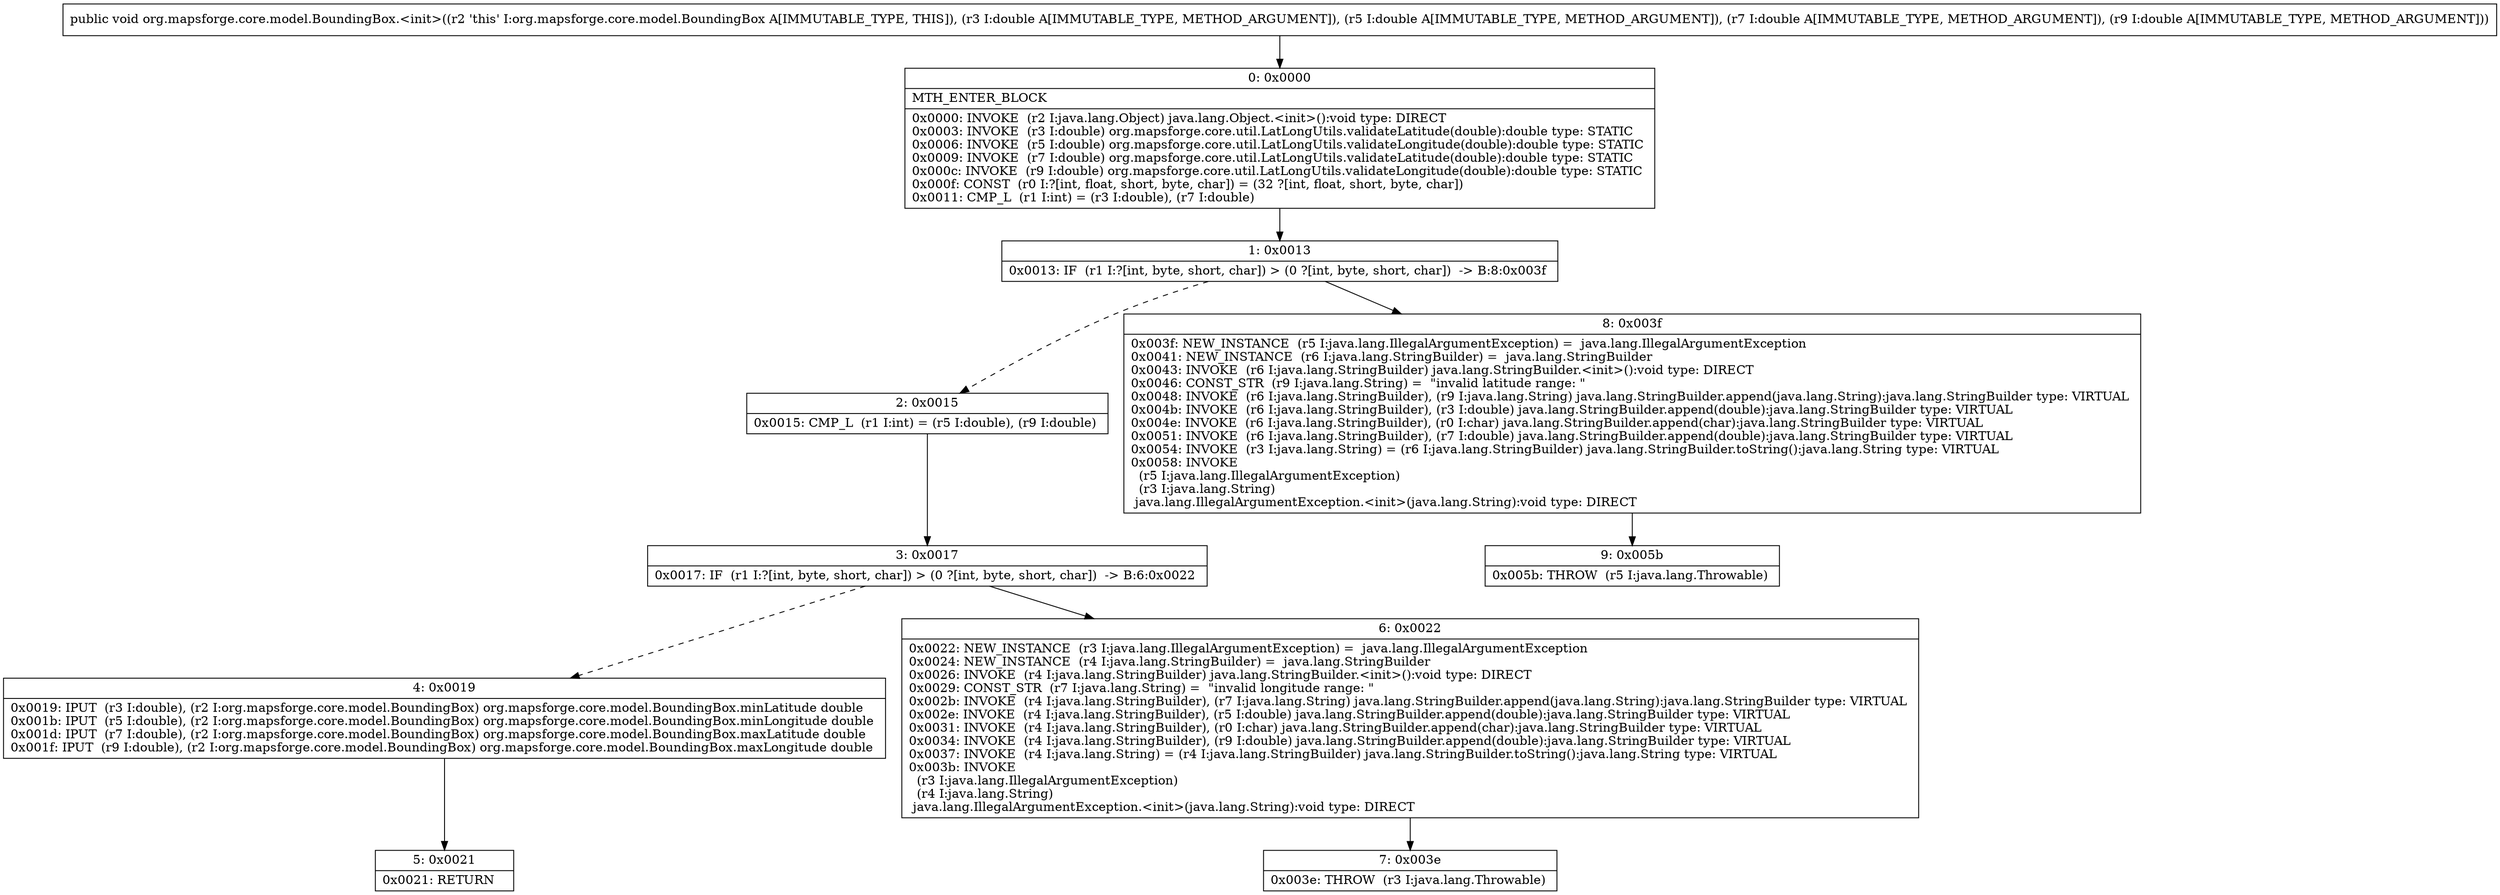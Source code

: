 digraph "CFG fororg.mapsforge.core.model.BoundingBox.\<init\>(DDDD)V" {
Node_0 [shape=record,label="{0\:\ 0x0000|MTH_ENTER_BLOCK\l|0x0000: INVOKE  (r2 I:java.lang.Object) java.lang.Object.\<init\>():void type: DIRECT \l0x0003: INVOKE  (r3 I:double) org.mapsforge.core.util.LatLongUtils.validateLatitude(double):double type: STATIC \l0x0006: INVOKE  (r5 I:double) org.mapsforge.core.util.LatLongUtils.validateLongitude(double):double type: STATIC \l0x0009: INVOKE  (r7 I:double) org.mapsforge.core.util.LatLongUtils.validateLatitude(double):double type: STATIC \l0x000c: INVOKE  (r9 I:double) org.mapsforge.core.util.LatLongUtils.validateLongitude(double):double type: STATIC \l0x000f: CONST  (r0 I:?[int, float, short, byte, char]) = (32 ?[int, float, short, byte, char]) \l0x0011: CMP_L  (r1 I:int) = (r3 I:double), (r7 I:double) \l}"];
Node_1 [shape=record,label="{1\:\ 0x0013|0x0013: IF  (r1 I:?[int, byte, short, char]) \> (0 ?[int, byte, short, char])  \-\> B:8:0x003f \l}"];
Node_2 [shape=record,label="{2\:\ 0x0015|0x0015: CMP_L  (r1 I:int) = (r5 I:double), (r9 I:double) \l}"];
Node_3 [shape=record,label="{3\:\ 0x0017|0x0017: IF  (r1 I:?[int, byte, short, char]) \> (0 ?[int, byte, short, char])  \-\> B:6:0x0022 \l}"];
Node_4 [shape=record,label="{4\:\ 0x0019|0x0019: IPUT  (r3 I:double), (r2 I:org.mapsforge.core.model.BoundingBox) org.mapsforge.core.model.BoundingBox.minLatitude double \l0x001b: IPUT  (r5 I:double), (r2 I:org.mapsforge.core.model.BoundingBox) org.mapsforge.core.model.BoundingBox.minLongitude double \l0x001d: IPUT  (r7 I:double), (r2 I:org.mapsforge.core.model.BoundingBox) org.mapsforge.core.model.BoundingBox.maxLatitude double \l0x001f: IPUT  (r9 I:double), (r2 I:org.mapsforge.core.model.BoundingBox) org.mapsforge.core.model.BoundingBox.maxLongitude double \l}"];
Node_5 [shape=record,label="{5\:\ 0x0021|0x0021: RETURN   \l}"];
Node_6 [shape=record,label="{6\:\ 0x0022|0x0022: NEW_INSTANCE  (r3 I:java.lang.IllegalArgumentException) =  java.lang.IllegalArgumentException \l0x0024: NEW_INSTANCE  (r4 I:java.lang.StringBuilder) =  java.lang.StringBuilder \l0x0026: INVOKE  (r4 I:java.lang.StringBuilder) java.lang.StringBuilder.\<init\>():void type: DIRECT \l0x0029: CONST_STR  (r7 I:java.lang.String) =  \"invalid longitude range: \" \l0x002b: INVOKE  (r4 I:java.lang.StringBuilder), (r7 I:java.lang.String) java.lang.StringBuilder.append(java.lang.String):java.lang.StringBuilder type: VIRTUAL \l0x002e: INVOKE  (r4 I:java.lang.StringBuilder), (r5 I:double) java.lang.StringBuilder.append(double):java.lang.StringBuilder type: VIRTUAL \l0x0031: INVOKE  (r4 I:java.lang.StringBuilder), (r0 I:char) java.lang.StringBuilder.append(char):java.lang.StringBuilder type: VIRTUAL \l0x0034: INVOKE  (r4 I:java.lang.StringBuilder), (r9 I:double) java.lang.StringBuilder.append(double):java.lang.StringBuilder type: VIRTUAL \l0x0037: INVOKE  (r4 I:java.lang.String) = (r4 I:java.lang.StringBuilder) java.lang.StringBuilder.toString():java.lang.String type: VIRTUAL \l0x003b: INVOKE  \l  (r3 I:java.lang.IllegalArgumentException)\l  (r4 I:java.lang.String)\l java.lang.IllegalArgumentException.\<init\>(java.lang.String):void type: DIRECT \l}"];
Node_7 [shape=record,label="{7\:\ 0x003e|0x003e: THROW  (r3 I:java.lang.Throwable) \l}"];
Node_8 [shape=record,label="{8\:\ 0x003f|0x003f: NEW_INSTANCE  (r5 I:java.lang.IllegalArgumentException) =  java.lang.IllegalArgumentException \l0x0041: NEW_INSTANCE  (r6 I:java.lang.StringBuilder) =  java.lang.StringBuilder \l0x0043: INVOKE  (r6 I:java.lang.StringBuilder) java.lang.StringBuilder.\<init\>():void type: DIRECT \l0x0046: CONST_STR  (r9 I:java.lang.String) =  \"invalid latitude range: \" \l0x0048: INVOKE  (r6 I:java.lang.StringBuilder), (r9 I:java.lang.String) java.lang.StringBuilder.append(java.lang.String):java.lang.StringBuilder type: VIRTUAL \l0x004b: INVOKE  (r6 I:java.lang.StringBuilder), (r3 I:double) java.lang.StringBuilder.append(double):java.lang.StringBuilder type: VIRTUAL \l0x004e: INVOKE  (r6 I:java.lang.StringBuilder), (r0 I:char) java.lang.StringBuilder.append(char):java.lang.StringBuilder type: VIRTUAL \l0x0051: INVOKE  (r6 I:java.lang.StringBuilder), (r7 I:double) java.lang.StringBuilder.append(double):java.lang.StringBuilder type: VIRTUAL \l0x0054: INVOKE  (r3 I:java.lang.String) = (r6 I:java.lang.StringBuilder) java.lang.StringBuilder.toString():java.lang.String type: VIRTUAL \l0x0058: INVOKE  \l  (r5 I:java.lang.IllegalArgumentException)\l  (r3 I:java.lang.String)\l java.lang.IllegalArgumentException.\<init\>(java.lang.String):void type: DIRECT \l}"];
Node_9 [shape=record,label="{9\:\ 0x005b|0x005b: THROW  (r5 I:java.lang.Throwable) \l}"];
MethodNode[shape=record,label="{public void org.mapsforge.core.model.BoundingBox.\<init\>((r2 'this' I:org.mapsforge.core.model.BoundingBox A[IMMUTABLE_TYPE, THIS]), (r3 I:double A[IMMUTABLE_TYPE, METHOD_ARGUMENT]), (r5 I:double A[IMMUTABLE_TYPE, METHOD_ARGUMENT]), (r7 I:double A[IMMUTABLE_TYPE, METHOD_ARGUMENT]), (r9 I:double A[IMMUTABLE_TYPE, METHOD_ARGUMENT])) }"];
MethodNode -> Node_0;
Node_0 -> Node_1;
Node_1 -> Node_2[style=dashed];
Node_1 -> Node_8;
Node_2 -> Node_3;
Node_3 -> Node_4[style=dashed];
Node_3 -> Node_6;
Node_4 -> Node_5;
Node_6 -> Node_7;
Node_8 -> Node_9;
}

